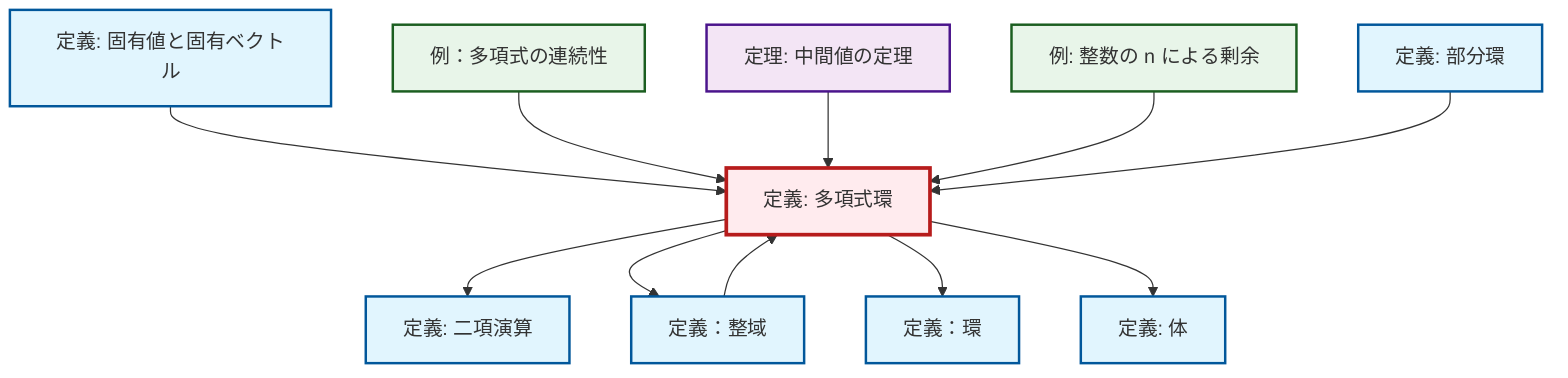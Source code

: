 graph TD
    classDef definition fill:#e1f5fe,stroke:#01579b,stroke-width:2px
    classDef theorem fill:#f3e5f5,stroke:#4a148c,stroke-width:2px
    classDef axiom fill:#fff3e0,stroke:#e65100,stroke-width:2px
    classDef example fill:#e8f5e9,stroke:#1b5e20,stroke-width:2px
    classDef current fill:#ffebee,stroke:#b71c1c,stroke-width:3px
    def-binary-operation["定義: 二項演算"]:::definition
    def-ring["定義：環"]:::definition
    def-field["定義: 体"]:::definition
    def-subring["定義: 部分環"]:::definition
    ex-polynomial-continuity["例：多項式の連続性"]:::example
    ex-quotient-integers-mod-n["例: 整数の n による剰余"]:::example
    def-integral-domain["定義：整域"]:::definition
    def-eigenvalue-eigenvector["定義: 固有値と固有ベクトル"]:::definition
    def-polynomial-ring["定義: 多項式環"]:::definition
    thm-intermediate-value["定理: 中間値の定理"]:::theorem
    def-polynomial-ring --> def-binary-operation
    def-integral-domain --> def-polynomial-ring
    def-eigenvalue-eigenvector --> def-polynomial-ring
    def-polynomial-ring --> def-integral-domain
    def-polynomial-ring --> def-ring
    ex-polynomial-continuity --> def-polynomial-ring
    thm-intermediate-value --> def-polynomial-ring
    def-polynomial-ring --> def-field
    ex-quotient-integers-mod-n --> def-polynomial-ring
    def-subring --> def-polynomial-ring
    class def-polynomial-ring current